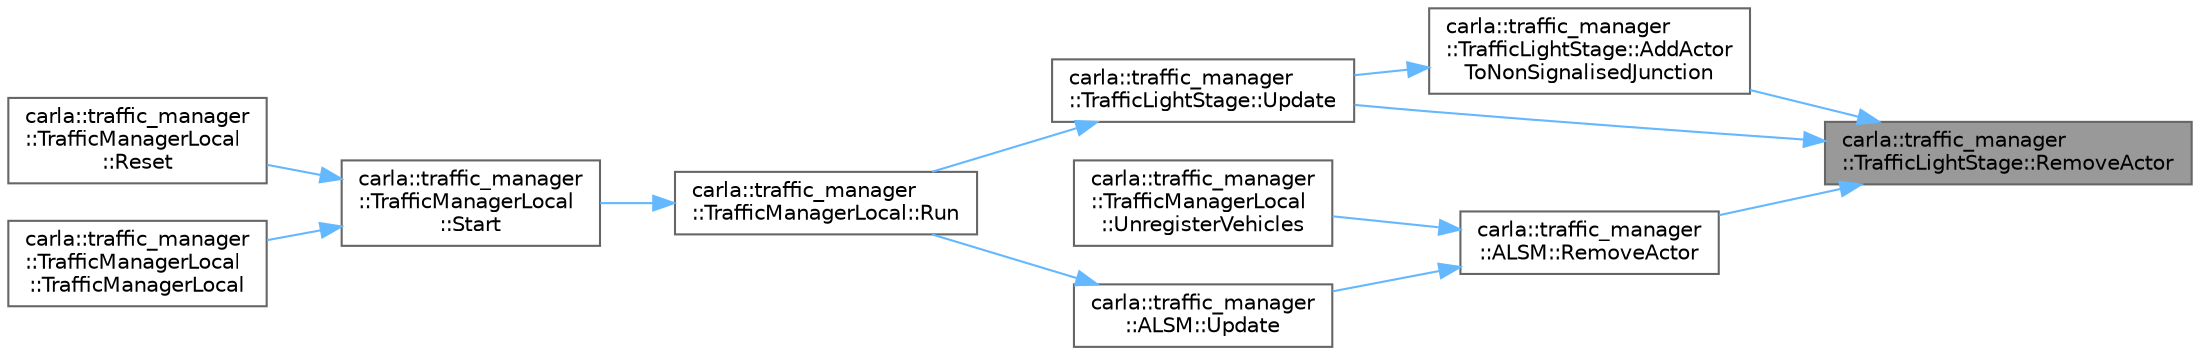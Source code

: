 digraph "carla::traffic_manager::TrafficLightStage::RemoveActor"
{
 // INTERACTIVE_SVG=YES
 // LATEX_PDF_SIZE
  bgcolor="transparent";
  edge [fontname=Helvetica,fontsize=10,labelfontname=Helvetica,labelfontsize=10];
  node [fontname=Helvetica,fontsize=10,shape=box,height=0.2,width=0.4];
  rankdir="RL";
  Node1 [id="Node000001",label="carla::traffic_manager\l::TrafficLightStage::RemoveActor",height=0.2,width=0.4,color="gray40", fillcolor="grey60", style="filled", fontcolor="black",tooltip=" "];
  Node1 -> Node2 [id="edge1_Node000001_Node000002",dir="back",color="steelblue1",style="solid",tooltip=" "];
  Node2 [id="Node000002",label="carla::traffic_manager\l::TrafficLightStage::AddActor\lToNonSignalisedJunction",height=0.2,width=0.4,color="grey40", fillcolor="white", style="filled",URL="$d5/db3/classcarla_1_1traffic__manager_1_1TrafficLightStage.html#a3344723e9afa7ca977e86a36500ea10e",tooltip="Initialized the vehicle to the non-signalized junction maps"];
  Node2 -> Node3 [id="edge2_Node000002_Node000003",dir="back",color="steelblue1",style="solid",tooltip=" "];
  Node3 [id="Node000003",label="carla::traffic_manager\l::TrafficLightStage::Update",height=0.2,width=0.4,color="grey40", fillcolor="white", style="filled",URL="$d5/db3/classcarla_1_1traffic__manager_1_1TrafficLightStage.html#a3566443b6d621479786b1906f76094d4",tooltip=" "];
  Node3 -> Node4 [id="edge3_Node000003_Node000004",dir="back",color="steelblue1",style="solid",tooltip=" "];
  Node4 [id="Node000004",label="carla::traffic_manager\l::TrafficManagerLocal::Run",height=0.2,width=0.4,color="grey40", fillcolor="white", style="filled",URL="$da/d0f/classcarla_1_1traffic__manager_1_1TrafficManagerLocal.html#a6d67cce3d0e5a48056645270364fe637",tooltip="Initiates thread to run the TrafficManager sequentially."];
  Node4 -> Node5 [id="edge4_Node000004_Node000005",dir="back",color="steelblue1",style="solid",tooltip=" "];
  Node5 [id="Node000005",label="carla::traffic_manager\l::TrafficManagerLocal\l::Start",height=0.2,width=0.4,color="grey40", fillcolor="white", style="filled",URL="$da/d0f/classcarla_1_1traffic__manager_1_1TrafficManagerLocal.html#a1ffbdb0bed64f385437d2820a90286d0",tooltip="To start the TrafficManager."];
  Node5 -> Node6 [id="edge5_Node000005_Node000006",dir="back",color="steelblue1",style="solid",tooltip=" "];
  Node6 [id="Node000006",label="carla::traffic_manager\l::TrafficManagerLocal\l::Reset",height=0.2,width=0.4,color="grey40", fillcolor="white", style="filled",URL="$da/d0f/classcarla_1_1traffic__manager_1_1TrafficManagerLocal.html#a1639db97ccf27a801b92fadabd611755",tooltip="To reset the traffic manager."];
  Node5 -> Node7 [id="edge6_Node000005_Node000007",dir="back",color="steelblue1",style="solid",tooltip=" "];
  Node7 [id="Node000007",label="carla::traffic_manager\l::TrafficManagerLocal\l::TrafficManagerLocal",height=0.2,width=0.4,color="grey40", fillcolor="white", style="filled",URL="$da/d0f/classcarla_1_1traffic__manager_1_1TrafficManagerLocal.html#a75976d36f4213ab24e79e3ea2dcd280a",tooltip="Private constructor for singleton lifecycle management."];
  Node1 -> Node8 [id="edge7_Node000001_Node000008",dir="back",color="steelblue1",style="solid",tooltip=" "];
  Node8 [id="Node000008",label="carla::traffic_manager\l::ALSM::RemoveActor",height=0.2,width=0.4,color="grey40", fillcolor="white", style="filled",URL="$d2/d75/classcarla_1_1traffic__manager_1_1ALSM.html#a33160b538ce38f9ec4a0942f9fa53d86",tooltip=" "];
  Node8 -> Node9 [id="edge8_Node000008_Node000009",dir="back",color="steelblue1",style="solid",tooltip=" "];
  Node9 [id="Node000009",label="carla::traffic_manager\l::TrafficManagerLocal\l::UnregisterVehicles",height=0.2,width=0.4,color="grey40", fillcolor="white", style="filled",URL="$da/d0f/classcarla_1_1traffic__manager_1_1TrafficManagerLocal.html#ae7455c9a77ddb136af81c78cf69ba646",tooltip="This method unregisters a vehicle from traffic manager."];
  Node8 -> Node10 [id="edge9_Node000008_Node000010",dir="back",color="steelblue1",style="solid",tooltip=" "];
  Node10 [id="Node000010",label="carla::traffic_manager\l::ALSM::Update",height=0.2,width=0.4,color="grey40", fillcolor="white", style="filled",URL="$d2/d75/classcarla_1_1traffic__manager_1_1ALSM.html#a0a506446f6810014b6da12d0dcba0748",tooltip=" "];
  Node10 -> Node4 [id="edge10_Node000010_Node000004",dir="back",color="steelblue1",style="solid",tooltip=" "];
  Node1 -> Node3 [id="edge11_Node000001_Node000003",dir="back",color="steelblue1",style="solid",tooltip=" "];
}
